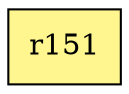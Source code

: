 digraph G {
rankdir=BT;ranksep="2.0";
"r151" [shape=record,fillcolor=khaki1,style=filled,label="{r151}"];
}